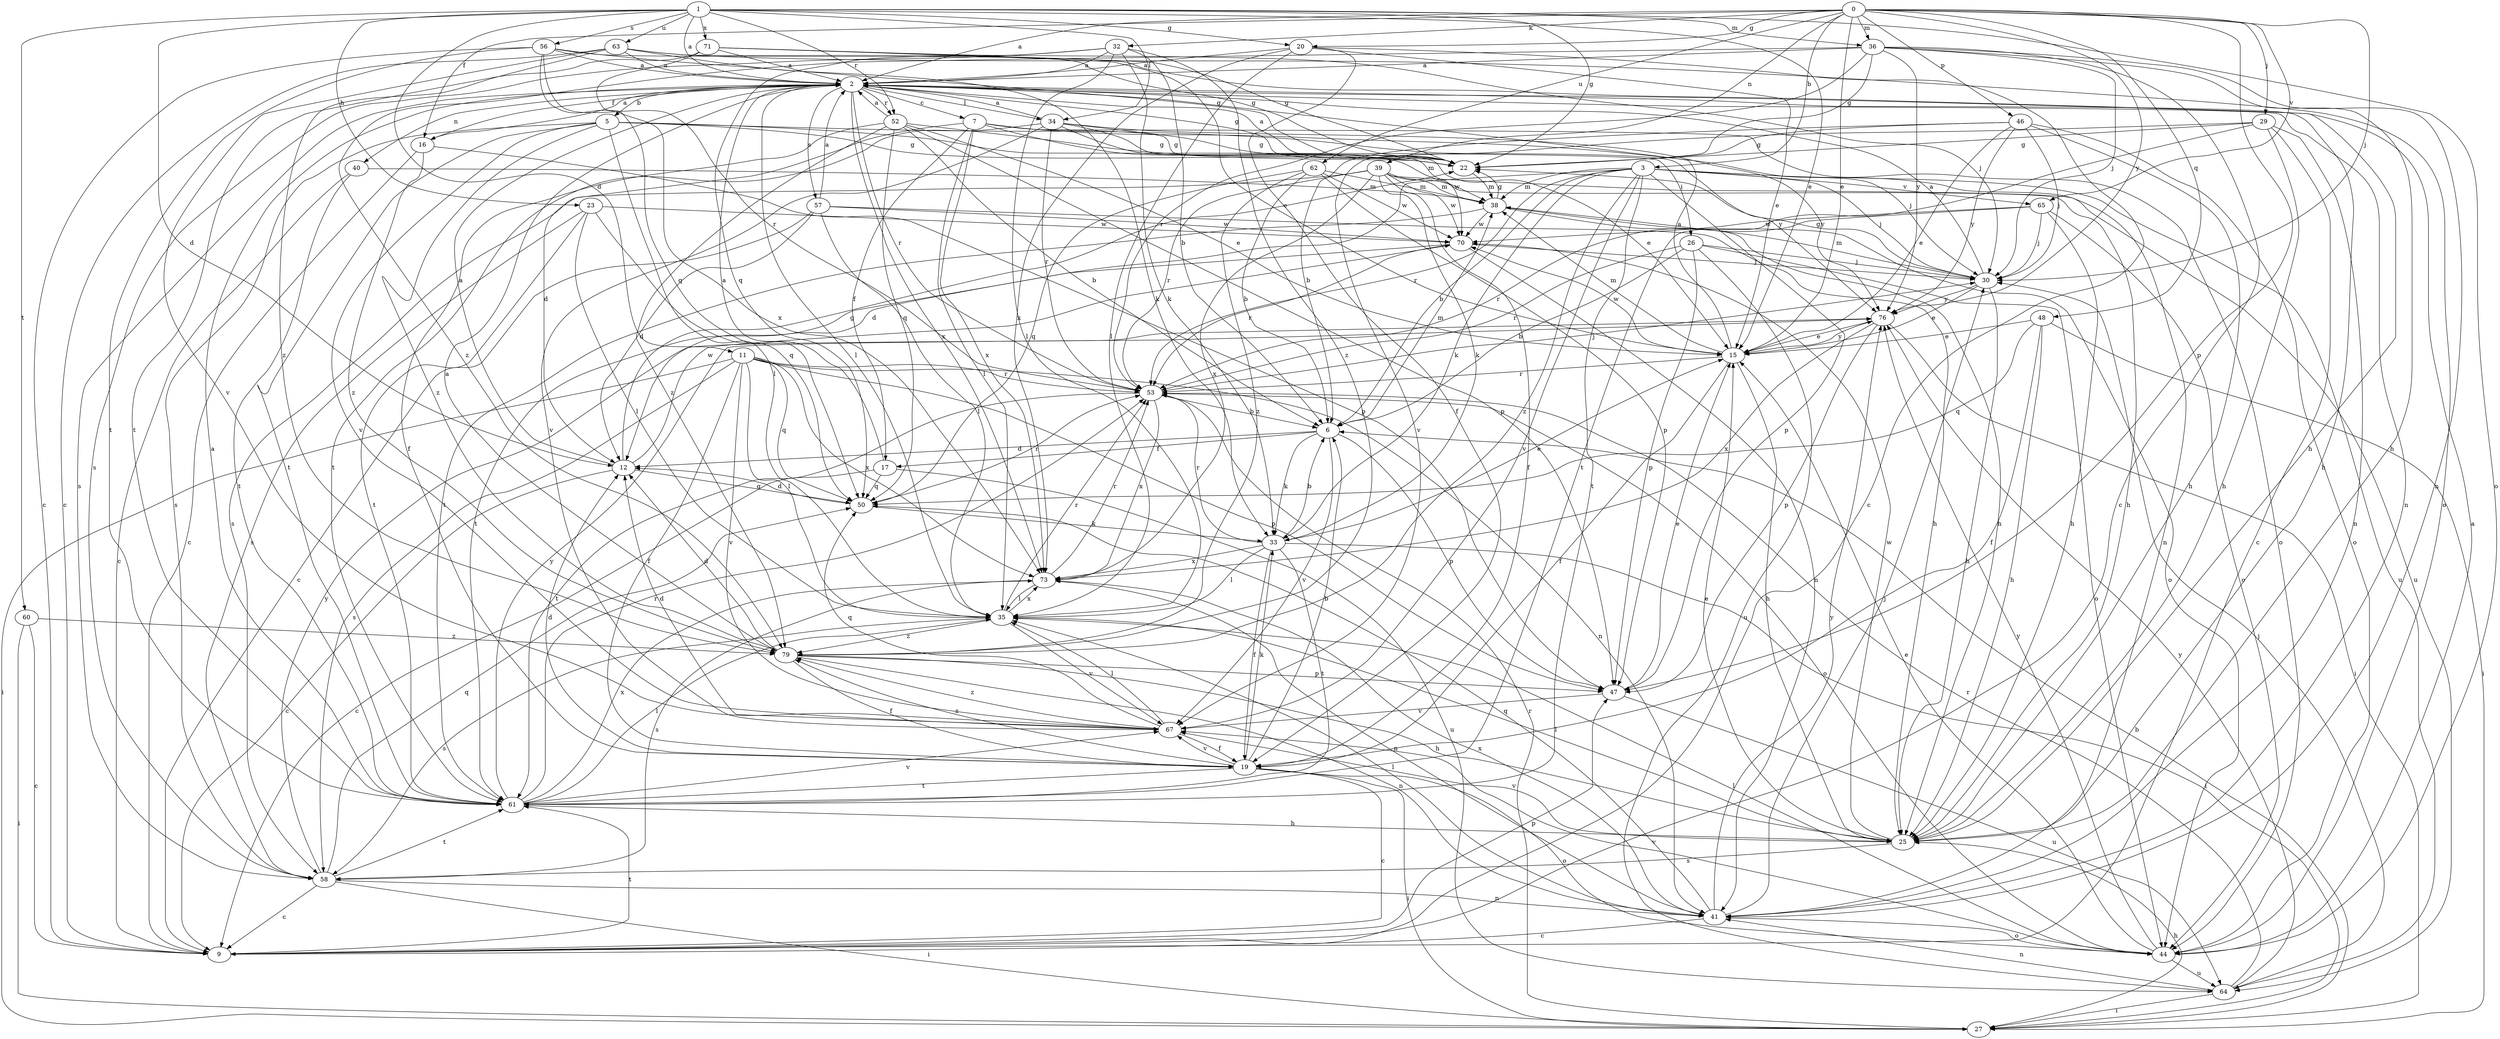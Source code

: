 strict digraph  {
0;
1;
2;
3;
5;
6;
7;
9;
11;
12;
15;
16;
17;
19;
20;
22;
23;
25;
26;
27;
29;
30;
32;
33;
34;
35;
36;
38;
39;
40;
41;
44;
46;
47;
48;
50;
52;
53;
56;
57;
58;
60;
61;
62;
63;
64;
65;
67;
70;
71;
73;
76;
79;
0 -> 2  [label=a];
0 -> 3  [label=b];
0 -> 15  [label=e];
0 -> 16  [label=f];
0 -> 20  [label=g];
0 -> 29  [label=j];
0 -> 30  [label=j];
0 -> 32  [label=k];
0 -> 36  [label=m];
0 -> 39  [label=n];
0 -> 46  [label=p];
0 -> 47  [label=p];
0 -> 48  [label=q];
0 -> 62  [label=u];
0 -> 65  [label=v];
0 -> 76  [label=y];
1 -> 2  [label=a];
1 -> 11  [label=d];
1 -> 12  [label=d];
1 -> 15  [label=e];
1 -> 20  [label=g];
1 -> 22  [label=g];
1 -> 23  [label=h];
1 -> 34  [label=l];
1 -> 36  [label=m];
1 -> 44  [label=o];
1 -> 52  [label=r];
1 -> 56  [label=s];
1 -> 60  [label=t];
1 -> 63  [label=u];
1 -> 71  [label=x];
2 -> 5  [label=b];
2 -> 7  [label=c];
2 -> 16  [label=f];
2 -> 22  [label=g];
2 -> 25  [label=h];
2 -> 34  [label=l];
2 -> 35  [label=l];
2 -> 40  [label=n];
2 -> 41  [label=n];
2 -> 52  [label=r];
2 -> 53  [label=r];
2 -> 57  [label=s];
2 -> 58  [label=s];
2 -> 73  [label=x];
3 -> 6  [label=b];
3 -> 12  [label=d];
3 -> 30  [label=j];
3 -> 33  [label=k];
3 -> 38  [label=m];
3 -> 41  [label=n];
3 -> 47  [label=p];
3 -> 53  [label=r];
3 -> 61  [label=t];
3 -> 64  [label=u];
3 -> 65  [label=v];
3 -> 67  [label=v];
3 -> 79  [label=z];
5 -> 22  [label=g];
5 -> 26  [label=i];
5 -> 35  [label=l];
5 -> 58  [label=s];
5 -> 61  [label=t];
5 -> 67  [label=v];
5 -> 76  [label=y];
5 -> 79  [label=z];
6 -> 12  [label=d];
6 -> 17  [label=f];
6 -> 33  [label=k];
6 -> 38  [label=m];
6 -> 47  [label=p];
6 -> 67  [label=v];
7 -> 12  [label=d];
7 -> 17  [label=f];
7 -> 22  [label=g];
7 -> 30  [label=j];
7 -> 35  [label=l];
7 -> 38  [label=m];
7 -> 44  [label=o];
7 -> 73  [label=x];
9 -> 47  [label=p];
9 -> 61  [label=t];
11 -> 19  [label=f];
11 -> 27  [label=i];
11 -> 35  [label=l];
11 -> 41  [label=n];
11 -> 47  [label=p];
11 -> 50  [label=q];
11 -> 53  [label=r];
11 -> 58  [label=s];
11 -> 67  [label=v];
11 -> 73  [label=x];
12 -> 2  [label=a];
12 -> 9  [label=c];
12 -> 22  [label=g];
12 -> 50  [label=q];
12 -> 70  [label=w];
15 -> 2  [label=a];
15 -> 19  [label=f];
15 -> 25  [label=h];
15 -> 38  [label=m];
15 -> 53  [label=r];
15 -> 70  [label=w];
15 -> 76  [label=y];
16 -> 2  [label=a];
16 -> 9  [label=c];
16 -> 47  [label=p];
16 -> 79  [label=z];
17 -> 2  [label=a];
17 -> 9  [label=c];
17 -> 50  [label=q];
17 -> 64  [label=u];
19 -> 6  [label=b];
19 -> 9  [label=c];
19 -> 12  [label=d];
19 -> 27  [label=i];
19 -> 33  [label=k];
19 -> 44  [label=o];
19 -> 61  [label=t];
19 -> 67  [label=v];
19 -> 79  [label=z];
20 -> 2  [label=a];
20 -> 9  [label=c];
20 -> 15  [label=e];
20 -> 19  [label=f];
20 -> 35  [label=l];
20 -> 73  [label=x];
22 -> 2  [label=a];
22 -> 38  [label=m];
23 -> 35  [label=l];
23 -> 50  [label=q];
23 -> 58  [label=s];
23 -> 61  [label=t];
23 -> 70  [label=w];
25 -> 15  [label=e];
25 -> 35  [label=l];
25 -> 58  [label=s];
25 -> 67  [label=v];
25 -> 70  [label=w];
26 -> 6  [label=b];
26 -> 30  [label=j];
26 -> 44  [label=o];
26 -> 47  [label=p];
26 -> 53  [label=r];
26 -> 64  [label=u];
27 -> 6  [label=b];
27 -> 25  [label=h];
27 -> 53  [label=r];
29 -> 9  [label=c];
29 -> 22  [label=g];
29 -> 25  [label=h];
29 -> 41  [label=n];
29 -> 61  [label=t];
29 -> 67  [label=v];
30 -> 2  [label=a];
30 -> 15  [label=e];
30 -> 22  [label=g];
30 -> 25  [label=h];
30 -> 38  [label=m];
30 -> 76  [label=y];
32 -> 2  [label=a];
32 -> 6  [label=b];
32 -> 33  [label=k];
32 -> 35  [label=l];
32 -> 50  [label=q];
32 -> 58  [label=s];
32 -> 79  [label=z];
33 -> 6  [label=b];
33 -> 15  [label=e];
33 -> 19  [label=f];
33 -> 27  [label=i];
33 -> 35  [label=l];
33 -> 53  [label=r];
33 -> 61  [label=t];
33 -> 73  [label=x];
34 -> 2  [label=a];
34 -> 15  [label=e];
34 -> 22  [label=g];
34 -> 53  [label=r];
34 -> 61  [label=t];
34 -> 67  [label=v];
34 -> 70  [label=w];
34 -> 76  [label=y];
35 -> 53  [label=r];
35 -> 58  [label=s];
35 -> 67  [label=v];
35 -> 73  [label=x];
35 -> 79  [label=z];
36 -> 2  [label=a];
36 -> 9  [label=c];
36 -> 22  [label=g];
36 -> 25  [label=h];
36 -> 30  [label=j];
36 -> 41  [label=n];
36 -> 53  [label=r];
36 -> 76  [label=y];
36 -> 79  [label=z];
38 -> 22  [label=g];
38 -> 25  [label=h];
38 -> 44  [label=o];
38 -> 61  [label=t];
38 -> 70  [label=w];
39 -> 19  [label=f];
39 -> 25  [label=h];
39 -> 33  [label=k];
39 -> 38  [label=m];
39 -> 53  [label=r];
39 -> 58  [label=s];
39 -> 64  [label=u];
39 -> 70  [label=w];
39 -> 73  [label=x];
40 -> 9  [label=c];
40 -> 38  [label=m];
40 -> 61  [label=t];
41 -> 9  [label=c];
41 -> 30  [label=j];
41 -> 35  [label=l];
41 -> 44  [label=o];
41 -> 50  [label=q];
41 -> 73  [label=x];
41 -> 76  [label=y];
44 -> 2  [label=a];
44 -> 15  [label=e];
44 -> 35  [label=l];
44 -> 64  [label=u];
44 -> 67  [label=v];
44 -> 76  [label=y];
46 -> 6  [label=b];
46 -> 15  [label=e];
46 -> 22  [label=g];
46 -> 25  [label=h];
46 -> 30  [label=j];
46 -> 44  [label=o];
46 -> 76  [label=y];
47 -> 15  [label=e];
47 -> 64  [label=u];
47 -> 67  [label=v];
48 -> 15  [label=e];
48 -> 19  [label=f];
48 -> 25  [label=h];
48 -> 27  [label=i];
48 -> 50  [label=q];
50 -> 12  [label=d];
50 -> 33  [label=k];
50 -> 53  [label=r];
52 -> 2  [label=a];
52 -> 6  [label=b];
52 -> 15  [label=e];
52 -> 19  [label=f];
52 -> 22  [label=g];
52 -> 47  [label=p];
52 -> 50  [label=q];
52 -> 79  [label=z];
53 -> 6  [label=b];
53 -> 30  [label=j];
53 -> 44  [label=o];
53 -> 61  [label=t];
53 -> 73  [label=x];
56 -> 2  [label=a];
56 -> 9  [label=c];
56 -> 22  [label=g];
56 -> 25  [label=h];
56 -> 53  [label=r];
56 -> 61  [label=t];
56 -> 73  [label=x];
57 -> 2  [label=a];
57 -> 9  [label=c];
57 -> 12  [label=d];
57 -> 25  [label=h];
57 -> 35  [label=l];
57 -> 70  [label=w];
58 -> 9  [label=c];
58 -> 27  [label=i];
58 -> 41  [label=n];
58 -> 50  [label=q];
58 -> 61  [label=t];
58 -> 76  [label=y];
60 -> 9  [label=c];
60 -> 27  [label=i];
60 -> 79  [label=z];
61 -> 2  [label=a];
61 -> 25  [label=h];
61 -> 35  [label=l];
61 -> 53  [label=r];
61 -> 67  [label=v];
61 -> 73  [label=x];
61 -> 76  [label=y];
62 -> 6  [label=b];
62 -> 38  [label=m];
62 -> 47  [label=p];
62 -> 50  [label=q];
62 -> 70  [label=w];
62 -> 79  [label=z];
63 -> 2  [label=a];
63 -> 9  [label=c];
63 -> 22  [label=g];
63 -> 33  [label=k];
63 -> 44  [label=o];
63 -> 67  [label=v];
63 -> 79  [label=z];
64 -> 27  [label=i];
64 -> 30  [label=j];
64 -> 41  [label=n];
64 -> 53  [label=r];
64 -> 76  [label=y];
65 -> 25  [label=h];
65 -> 30  [label=j];
65 -> 44  [label=o];
65 -> 53  [label=r];
65 -> 70  [label=w];
67 -> 12  [label=d];
67 -> 19  [label=f];
67 -> 35  [label=l];
67 -> 50  [label=q];
67 -> 79  [label=z];
70 -> 30  [label=j];
70 -> 41  [label=n];
70 -> 53  [label=r];
70 -> 61  [label=t];
71 -> 2  [label=a];
71 -> 15  [label=e];
71 -> 22  [label=g];
71 -> 30  [label=j];
71 -> 50  [label=q];
71 -> 61  [label=t];
73 -> 35  [label=l];
73 -> 41  [label=n];
73 -> 53  [label=r];
73 -> 58  [label=s];
76 -> 15  [label=e];
76 -> 27  [label=i];
76 -> 47  [label=p];
76 -> 73  [label=x];
79 -> 2  [label=a];
79 -> 12  [label=d];
79 -> 19  [label=f];
79 -> 25  [label=h];
79 -> 41  [label=n];
79 -> 47  [label=p];
}

